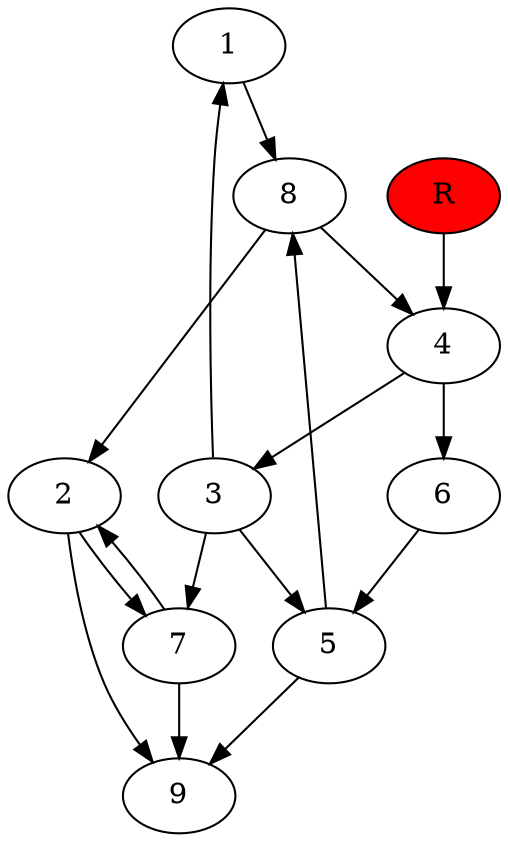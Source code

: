 digraph prb42353 {
	1
	2
	3
	4
	5
	6
	7
	8
	R [fillcolor="#ff0000" style=filled]
	1 -> 8
	2 -> 7
	2 -> 9
	3 -> 1
	3 -> 5
	3 -> 7
	4 -> 3
	4 -> 6
	5 -> 8
	5 -> 9
	6 -> 5
	7 -> 2
	7 -> 9
	8 -> 2
	8 -> 4
	R -> 4
}
